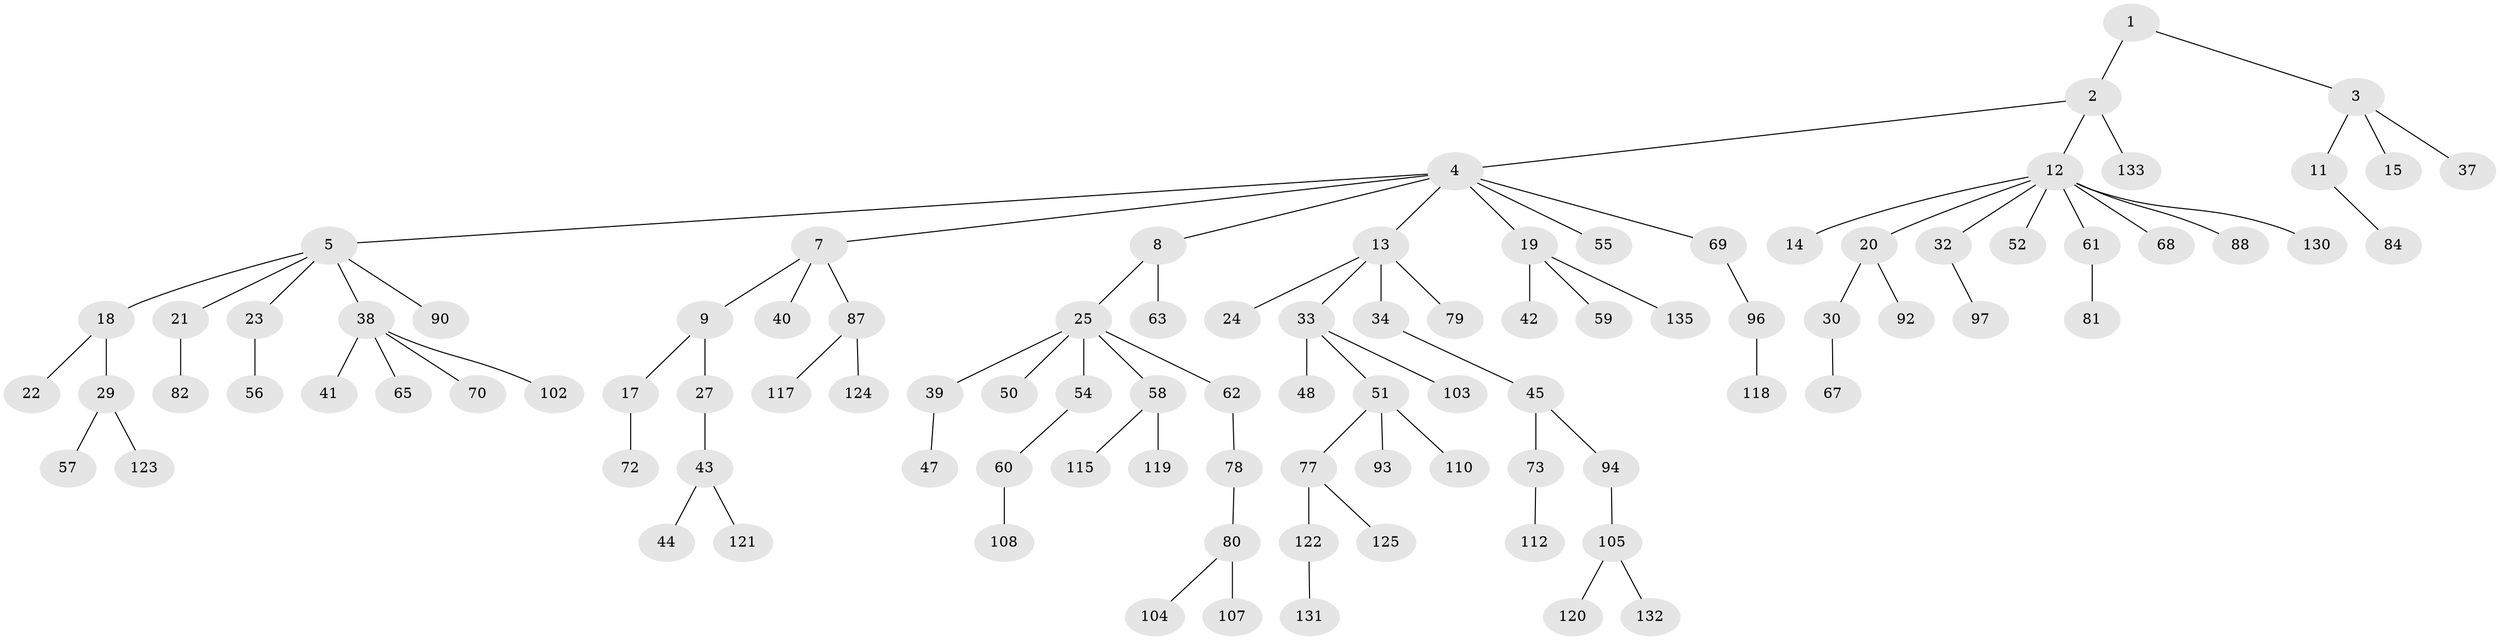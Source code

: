 // original degree distribution, {2: 0.24817518248175183, 5: 0.029197080291970802, 4: 0.072992700729927, 6: 0.029197080291970802, 3: 0.10218978102189781, 8: 0.0072992700729927005, 1: 0.5109489051094891}
// Generated by graph-tools (version 1.1) at 2025/42/03/06/25 10:42:04]
// undirected, 97 vertices, 96 edges
graph export_dot {
graph [start="1"]
  node [color=gray90,style=filled];
  1;
  2 [super="+106"];
  3 [super="+26"];
  4 [super="+6"];
  5 [super="+10"];
  7 [super="+134"];
  8 [super="+111"];
  9 [super="+64"];
  11 [super="+75"];
  12 [super="+46"];
  13 [super="+16"];
  14 [super="+76"];
  15;
  17;
  18;
  19 [super="+98"];
  20 [super="+28"];
  21;
  22 [super="+86"];
  23 [super="+35"];
  24;
  25 [super="+31"];
  27;
  29 [super="+36"];
  30;
  32 [super="+100"];
  33 [super="+49"];
  34;
  37;
  38 [super="+101"];
  39;
  40;
  41;
  42;
  43;
  44;
  45 [super="+66"];
  47 [super="+53"];
  48 [super="+91"];
  50;
  51;
  52;
  54 [super="+128"];
  55;
  56 [super="+71"];
  57;
  58 [super="+116"];
  59 [super="+85"];
  60;
  61;
  62;
  63;
  65;
  67;
  68;
  69;
  70;
  72 [super="+83"];
  73 [super="+74"];
  77 [super="+109"];
  78 [super="+129"];
  79;
  80 [super="+89"];
  81;
  82 [super="+95"];
  84;
  87 [super="+99"];
  88;
  90;
  92;
  93;
  94 [super="+114"];
  96 [super="+113"];
  97 [super="+127"];
  102;
  103;
  104;
  105 [super="+136"];
  107;
  108;
  110;
  112;
  115;
  117;
  118;
  119;
  120;
  121;
  122 [super="+126"];
  123;
  124;
  125;
  130;
  131 [super="+137"];
  132;
  133;
  135;
  1 -- 2;
  1 -- 3;
  2 -- 4;
  2 -- 12;
  2 -- 133;
  3 -- 11;
  3 -- 15;
  3 -- 37;
  4 -- 5;
  4 -- 7;
  4 -- 13;
  4 -- 19;
  4 -- 8;
  4 -- 69;
  4 -- 55;
  5 -- 90;
  5 -- 18;
  5 -- 23;
  5 -- 21;
  5 -- 38;
  7 -- 9;
  7 -- 40;
  7 -- 87;
  8 -- 25;
  8 -- 63;
  9 -- 17;
  9 -- 27;
  11 -- 84;
  12 -- 14;
  12 -- 20;
  12 -- 32;
  12 -- 52;
  12 -- 61;
  12 -- 88;
  12 -- 130;
  12 -- 68;
  13 -- 24;
  13 -- 33;
  13 -- 34;
  13 -- 79;
  17 -- 72;
  18 -- 22;
  18 -- 29;
  19 -- 42;
  19 -- 59;
  19 -- 135;
  20 -- 92;
  20 -- 30;
  21 -- 82;
  23 -- 56;
  25 -- 50;
  25 -- 54;
  25 -- 39;
  25 -- 58;
  25 -- 62;
  27 -- 43;
  29 -- 57;
  29 -- 123;
  30 -- 67;
  32 -- 97;
  33 -- 48;
  33 -- 103;
  33 -- 51;
  34 -- 45;
  38 -- 41;
  38 -- 65;
  38 -- 70;
  38 -- 102;
  39 -- 47;
  43 -- 44;
  43 -- 121;
  45 -- 73;
  45 -- 94;
  51 -- 77;
  51 -- 93;
  51 -- 110;
  54 -- 60;
  58 -- 115;
  58 -- 119;
  60 -- 108;
  61 -- 81;
  62 -- 78;
  69 -- 96;
  73 -- 112;
  77 -- 122;
  77 -- 125;
  78 -- 80;
  80 -- 104;
  80 -- 107;
  87 -- 117;
  87 -- 124;
  94 -- 105;
  96 -- 118;
  105 -- 120;
  105 -- 132;
  122 -- 131;
}
